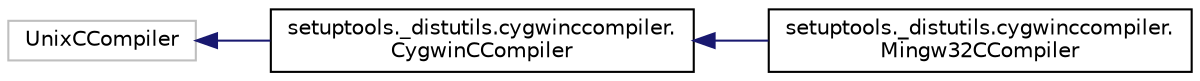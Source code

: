 digraph "Graphical Class Hierarchy"
{
 // LATEX_PDF_SIZE
  edge [fontname="Helvetica",fontsize="10",labelfontname="Helvetica",labelfontsize="10"];
  node [fontname="Helvetica",fontsize="10",shape=record];
  rankdir="LR";
  Node3719 [label="UnixCCompiler",height=0.2,width=0.4,color="grey75", fillcolor="white", style="filled",tooltip=" "];
  Node3719 -> Node0 [dir="back",color="midnightblue",fontsize="10",style="solid",fontname="Helvetica"];
  Node0 [label="setuptools._distutils.cygwinccompiler.\lCygwinCCompiler",height=0.2,width=0.4,color="black", fillcolor="white", style="filled",URL="$classsetuptools_1_1__distutils_1_1cygwinccompiler_1_1CygwinCCompiler.html",tooltip=" "];
  Node0 -> Node1 [dir="back",color="midnightblue",fontsize="10",style="solid",fontname="Helvetica"];
  Node1 [label="setuptools._distutils.cygwinccompiler.\lMingw32CCompiler",height=0.2,width=0.4,color="black", fillcolor="white", style="filled",URL="$classsetuptools_1_1__distutils_1_1cygwinccompiler_1_1Mingw32CCompiler.html",tooltip=" "];
}
